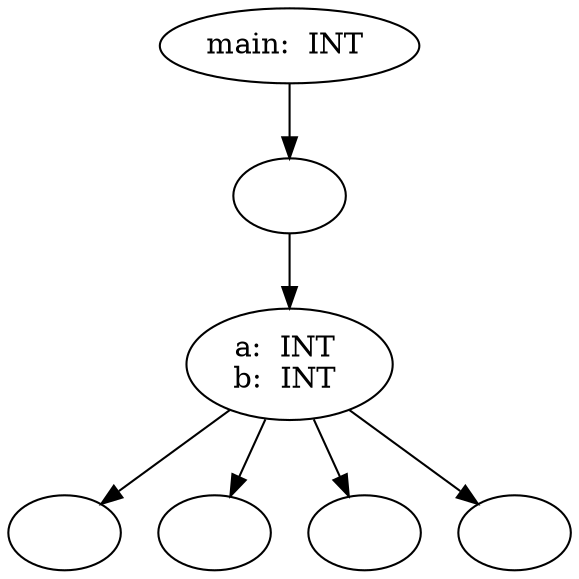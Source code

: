 digraph AST {
  "135327525502256" [label="main:  INT "];
  "135327525502256" -> "135327525501536";
  "135327525501536" [label=""];
  "135327525501536" -> "135327525500576";
  "135327525500576" [label="a:  INT 
b:  INT "];
  "135327525500576" -> "135327525492992";
  "135327525500576" -> "135327525651360";
  "135327525500576" -> "135327525652704";
  "135327525500576" -> "135327525654096";
  "135327525492992" [label=""];
  "135327525651360" [label=""];
  "135327525652704" [label=""];
  "135327525654096" [label=""];
}
